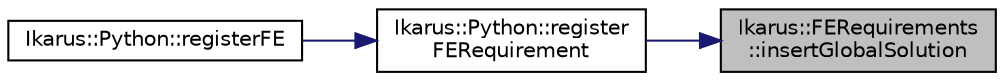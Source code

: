 digraph "Ikarus::FERequirements::insertGlobalSolution"
{
 // LATEX_PDF_SIZE
  edge [fontname="Helvetica",fontsize="10",labelfontname="Helvetica",labelfontsize="10"];
  node [fontname="Helvetica",fontsize="10",shape=record];
  rankdir="RL";
  Node1 [label="Ikarus::FERequirements\l::insertGlobalSolution",height=0.2,width=0.4,color="black", fillcolor="grey75", style="filled", fontcolor="black",tooltip="Insert a global solution vector into the requirements."];
  Node1 -> Node2 [dir="back",color="midnightblue",fontsize="10",style="solid"];
  Node2 [label="Ikarus::Python::register\lFERequirement",height=0.2,width=0.4,color="black", fillcolor="white", style="filled",URL="$a00375.html#a32c3989a8ef1dbc581313ef17a0c6f5b",tooltip=" "];
  Node2 -> Node3 [dir="back",color="midnightblue",fontsize="10",style="solid"];
  Node3 [label="Ikarus::Python::registerFE",height=0.2,width=0.4,color="black", fillcolor="white", style="filled",URL="$a00355.html#gac8bb4a818dee7342efbc5e174e35b840",tooltip="Register Python bindings for the FE class."];
}
